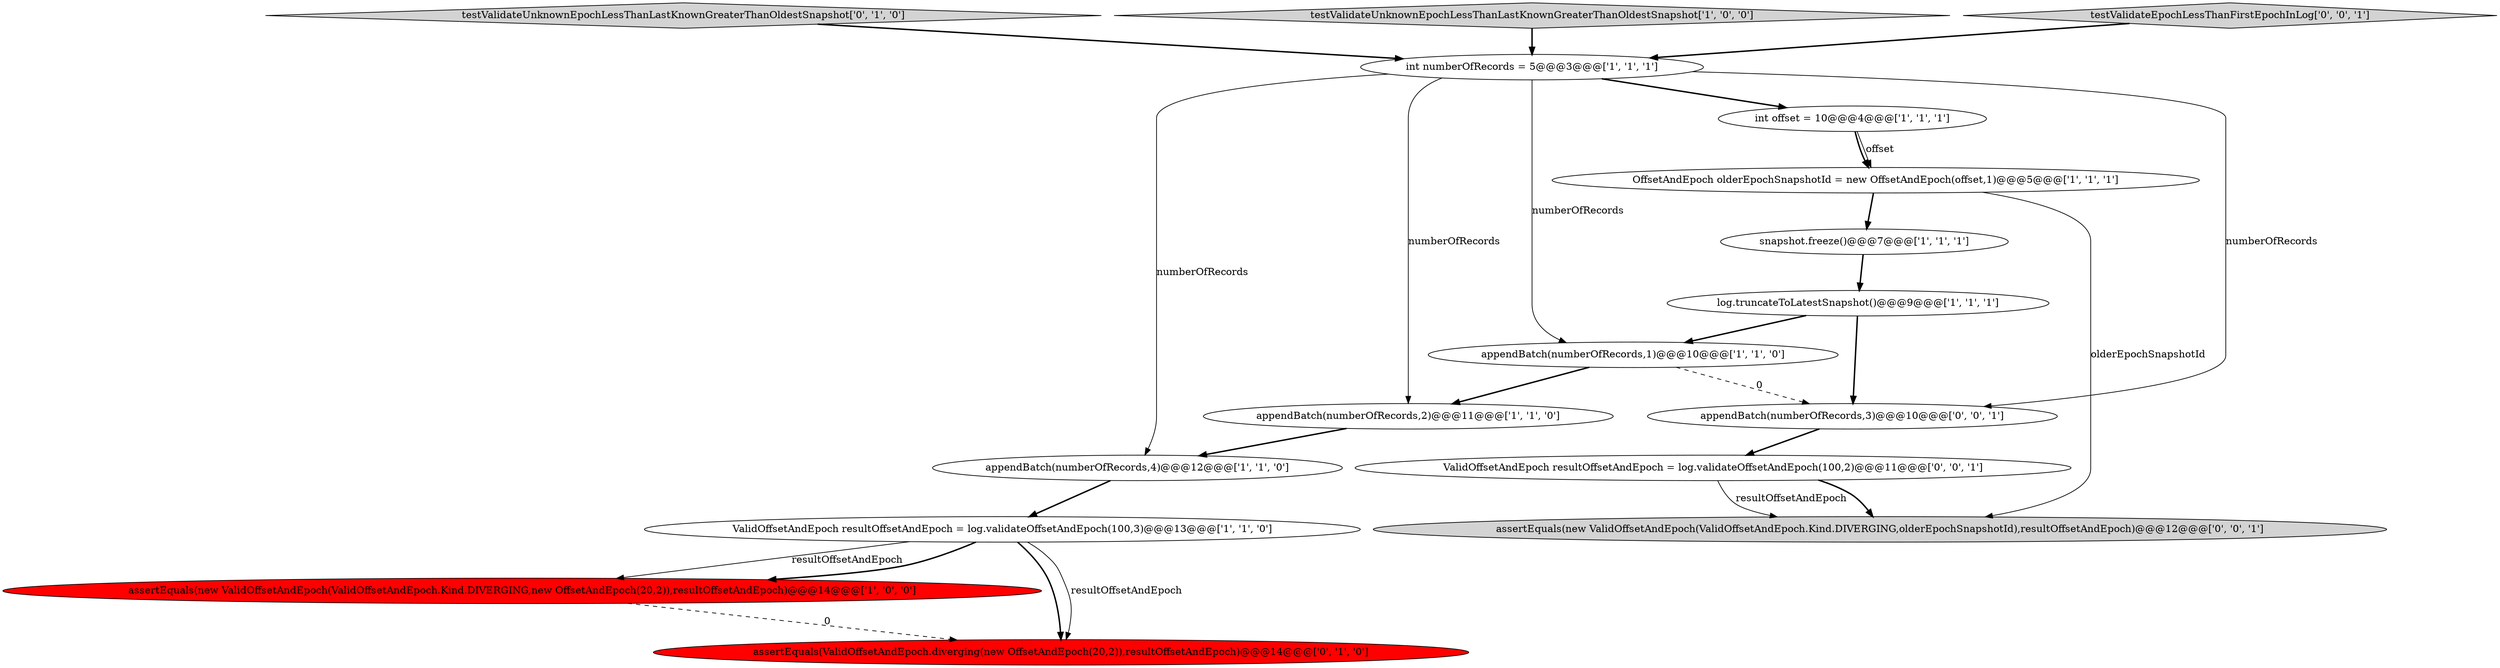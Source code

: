digraph {
8 [style = filled, label = "appendBatch(numberOfRecords,4)@@@12@@@['1', '1', '0']", fillcolor = white, shape = ellipse image = "AAA0AAABBB1BBB"];
10 [style = filled, label = "assertEquals(new ValidOffsetAndEpoch(ValidOffsetAndEpoch.Kind.DIVERGING,new OffsetAndEpoch(20,2)),resultOffsetAndEpoch)@@@14@@@['1', '0', '0']", fillcolor = red, shape = ellipse image = "AAA1AAABBB1BBB"];
4 [style = filled, label = "int numberOfRecords = 5@@@3@@@['1', '1', '1']", fillcolor = white, shape = ellipse image = "AAA0AAABBB1BBB"];
3 [style = filled, label = "ValidOffsetAndEpoch resultOffsetAndEpoch = log.validateOffsetAndEpoch(100,3)@@@13@@@['1', '1', '0']", fillcolor = white, shape = ellipse image = "AAA0AAABBB1BBB"];
16 [style = filled, label = "assertEquals(new ValidOffsetAndEpoch(ValidOffsetAndEpoch.Kind.DIVERGING,olderEpochSnapshotId),resultOffsetAndEpoch)@@@12@@@['0', '0', '1']", fillcolor = lightgray, shape = ellipse image = "AAA0AAABBB3BBB"];
12 [style = filled, label = "testValidateUnknownEpochLessThanLastKnownGreaterThanOldestSnapshot['0', '1', '0']", fillcolor = lightgray, shape = diamond image = "AAA0AAABBB2BBB"];
2 [style = filled, label = "OffsetAndEpoch olderEpochSnapshotId = new OffsetAndEpoch(offset,1)@@@5@@@['1', '1', '1']", fillcolor = white, shape = ellipse image = "AAA0AAABBB1BBB"];
5 [style = filled, label = "appendBatch(numberOfRecords,1)@@@10@@@['1', '1', '0']", fillcolor = white, shape = ellipse image = "AAA0AAABBB1BBB"];
0 [style = filled, label = "snapshot.freeze()@@@7@@@['1', '1', '1']", fillcolor = white, shape = ellipse image = "AAA0AAABBB1BBB"];
1 [style = filled, label = "appendBatch(numberOfRecords,2)@@@11@@@['1', '1', '0']", fillcolor = white, shape = ellipse image = "AAA0AAABBB1BBB"];
6 [style = filled, label = "testValidateUnknownEpochLessThanLastKnownGreaterThanOldestSnapshot['1', '0', '0']", fillcolor = lightgray, shape = diamond image = "AAA0AAABBB1BBB"];
9 [style = filled, label = "int offset = 10@@@4@@@['1', '1', '1']", fillcolor = white, shape = ellipse image = "AAA0AAABBB1BBB"];
14 [style = filled, label = "testValidateEpochLessThanFirstEpochInLog['0', '0', '1']", fillcolor = lightgray, shape = diamond image = "AAA0AAABBB3BBB"];
7 [style = filled, label = "log.truncateToLatestSnapshot()@@@9@@@['1', '1', '1']", fillcolor = white, shape = ellipse image = "AAA0AAABBB1BBB"];
15 [style = filled, label = "appendBatch(numberOfRecords,3)@@@10@@@['0', '0', '1']", fillcolor = white, shape = ellipse image = "AAA0AAABBB3BBB"];
13 [style = filled, label = "ValidOffsetAndEpoch resultOffsetAndEpoch = log.validateOffsetAndEpoch(100,2)@@@11@@@['0', '0', '1']", fillcolor = white, shape = ellipse image = "AAA0AAABBB3BBB"];
11 [style = filled, label = "assertEquals(ValidOffsetAndEpoch.diverging(new OffsetAndEpoch(20,2)),resultOffsetAndEpoch)@@@14@@@['0', '1', '0']", fillcolor = red, shape = ellipse image = "AAA1AAABBB2BBB"];
4->9 [style = bold, label=""];
15->13 [style = bold, label=""];
3->10 [style = solid, label="resultOffsetAndEpoch"];
4->15 [style = solid, label="numberOfRecords"];
1->8 [style = bold, label=""];
9->2 [style = bold, label=""];
8->3 [style = bold, label=""];
3->11 [style = bold, label=""];
9->2 [style = solid, label="offset"];
2->16 [style = solid, label="olderEpochSnapshotId"];
13->16 [style = bold, label=""];
4->8 [style = solid, label="numberOfRecords"];
0->7 [style = bold, label=""];
10->11 [style = dashed, label="0"];
3->10 [style = bold, label=""];
5->1 [style = bold, label=""];
6->4 [style = bold, label=""];
7->5 [style = bold, label=""];
2->0 [style = bold, label=""];
4->1 [style = solid, label="numberOfRecords"];
12->4 [style = bold, label=""];
7->15 [style = bold, label=""];
13->16 [style = solid, label="resultOffsetAndEpoch"];
5->15 [style = dashed, label="0"];
4->5 [style = solid, label="numberOfRecords"];
3->11 [style = solid, label="resultOffsetAndEpoch"];
14->4 [style = bold, label=""];
}
